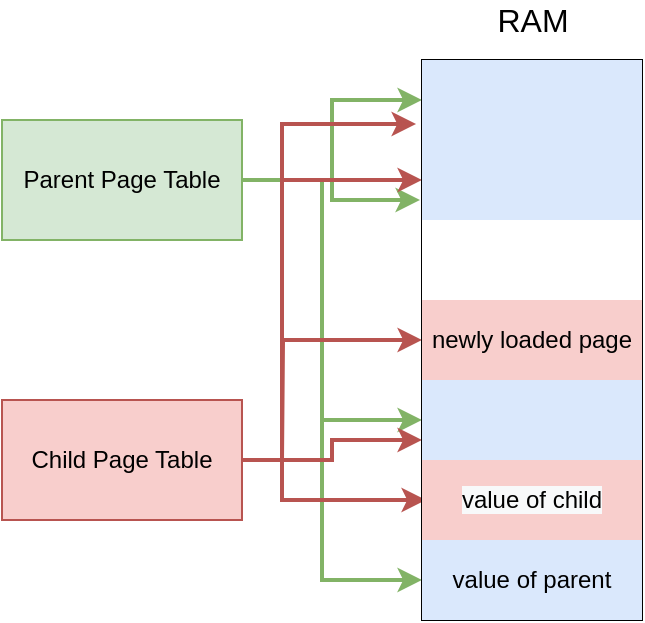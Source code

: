 <mxfile version="13.4.2" type="github">
  <diagram id="czfhkN5AWZ91nqbuj84y" name="Page-1">
    <mxGraphModel dx="2066" dy="1105" grid="1" gridSize="10" guides="1" tooltips="1" connect="1" arrows="1" fold="1" page="1" pageScale="1" pageWidth="827" pageHeight="1169" math="0" shadow="0">
      <root>
        <mxCell id="0" />
        <mxCell id="1" parent="0" />
        <mxCell id="sCZkjAEtWjabLYPIgtKf-26" style="edgeStyle=orthogonalEdgeStyle;rounded=0;orthogonalLoop=1;jettySize=auto;html=1;entryX=0;entryY=0.5;entryDx=0;entryDy=0;strokeWidth=2;fillColor=#d5e8d4;strokeColor=#82b366;" parent="1" source="sCZkjAEtWjabLYPIgtKf-30" target="sCZkjAEtWjabLYPIgtKf-37" edge="1">
          <mxGeometry relative="1" as="geometry" />
        </mxCell>
        <mxCell id="sCZkjAEtWjabLYPIgtKf-27" style="edgeStyle=orthogonalEdgeStyle;rounded=0;orthogonalLoop=1;jettySize=auto;html=1;entryX=-0.009;entryY=0.75;entryDx=0;entryDy=0;entryPerimeter=0;strokeWidth=2;fillColor=#d5e8d4;strokeColor=#82b366;" parent="1" source="sCZkjAEtWjabLYPIgtKf-30" target="sCZkjAEtWjabLYPIgtKf-39" edge="1">
          <mxGeometry relative="1" as="geometry" />
        </mxCell>
        <mxCell id="sCZkjAEtWjabLYPIgtKf-28" style="edgeStyle=orthogonalEdgeStyle;rounded=0;orthogonalLoop=1;jettySize=auto;html=1;entryX=0;entryY=0.5;entryDx=0;entryDy=0;strokeWidth=2;fillColor=#d5e8d4;strokeColor=#82b366;" parent="1" source="sCZkjAEtWjabLYPIgtKf-30" target="sCZkjAEtWjabLYPIgtKf-45" edge="1">
          <mxGeometry relative="1" as="geometry">
            <Array as="points">
              <mxPoint x="960" y="200" />
              <mxPoint x="960" y="320" />
            </Array>
          </mxGeometry>
        </mxCell>
        <mxCell id="sCZkjAEtWjabLYPIgtKf-29" style="edgeStyle=orthogonalEdgeStyle;rounded=0;orthogonalLoop=1;jettySize=auto;html=1;strokeWidth=2;fillColor=#d5e8d4;strokeColor=#82b366;" parent="1" source="sCZkjAEtWjabLYPIgtKf-30" target="sCZkjAEtWjabLYPIgtKf-49" edge="1">
          <mxGeometry relative="1" as="geometry">
            <Array as="points">
              <mxPoint x="960" y="200" />
              <mxPoint x="960" y="400" />
            </Array>
          </mxGeometry>
        </mxCell>
        <mxCell id="sCZkjAEtWjabLYPIgtKf-30" value="Parent Page Table" style="rounded=0;whiteSpace=wrap;html=1;fillColor=#d5e8d4;strokeColor=#82b366;" parent="1" vertex="1">
          <mxGeometry x="800" y="170" width="120" height="60" as="geometry" />
        </mxCell>
        <mxCell id="sCZkjAEtWjabLYPIgtKf-31" style="edgeStyle=orthogonalEdgeStyle;rounded=0;orthogonalLoop=1;jettySize=auto;html=1;entryX=-0.027;entryY=0.8;entryDx=0;entryDy=0;entryPerimeter=0;strokeWidth=2;fillColor=#f8cecc;strokeColor=#b85450;" parent="1" source="sCZkjAEtWjabLYPIgtKf-35" target="sCZkjAEtWjabLYPIgtKf-37" edge="1">
          <mxGeometry relative="1" as="geometry">
            <Array as="points">
              <mxPoint x="940" y="340" />
              <mxPoint x="940" y="172" />
            </Array>
          </mxGeometry>
        </mxCell>
        <mxCell id="sCZkjAEtWjabLYPIgtKf-32" style="edgeStyle=orthogonalEdgeStyle;rounded=0;orthogonalLoop=1;jettySize=auto;html=1;entryX=0;entryY=0.5;entryDx=0;entryDy=0;strokeWidth=2;fillColor=#f8cecc;strokeColor=#b85450;" parent="1" source="sCZkjAEtWjabLYPIgtKf-35" target="sCZkjAEtWjabLYPIgtKf-39" edge="1">
          <mxGeometry relative="1" as="geometry">
            <Array as="points">
              <mxPoint x="940" y="340" />
              <mxPoint x="940" y="200" />
            </Array>
          </mxGeometry>
        </mxCell>
        <mxCell id="sCZkjAEtWjabLYPIgtKf-33" style="edgeStyle=orthogonalEdgeStyle;rounded=0;orthogonalLoop=1;jettySize=auto;html=1;entryX=0;entryY=0.75;entryDx=0;entryDy=0;entryPerimeter=0;strokeWidth=2;fillColor=#f8cecc;strokeColor=#b85450;" parent="1" source="sCZkjAEtWjabLYPIgtKf-35" target="sCZkjAEtWjabLYPIgtKf-45" edge="1">
          <mxGeometry relative="1" as="geometry" />
        </mxCell>
        <mxCell id="sCZkjAEtWjabLYPIgtKf-34" style="edgeStyle=orthogonalEdgeStyle;rounded=0;orthogonalLoop=1;jettySize=auto;html=1;strokeWidth=2;fillColor=#f8cecc;strokeColor=#b85450;" parent="1" source="sCZkjAEtWjabLYPIgtKf-35" edge="1">
          <mxGeometry relative="1" as="geometry">
            <Array as="points">
              <mxPoint x="940" y="340" />
              <mxPoint x="940" y="360" />
              <mxPoint x="1012" y="360" />
            </Array>
            <mxPoint x="1012" y="360" as="targetPoint" />
          </mxGeometry>
        </mxCell>
        <mxCell id="Y8DeE2g3nCDuZwqF8ChS-1" style="edgeStyle=orthogonalEdgeStyle;rounded=0;orthogonalLoop=1;jettySize=auto;html=1;strokeWidth=2;fillColor=#f8cecc;strokeColor=#b85450;" edge="1" parent="1" target="sCZkjAEtWjabLYPIgtKf-43">
          <mxGeometry relative="1" as="geometry">
            <mxPoint x="940" y="340" as="sourcePoint" />
          </mxGeometry>
        </mxCell>
        <mxCell id="sCZkjAEtWjabLYPIgtKf-35" value="Child Page Table" style="rounded=0;whiteSpace=wrap;html=1;fillColor=#f8cecc;strokeColor=#b85450;" parent="1" vertex="1">
          <mxGeometry x="800" y="310" width="120" height="60" as="geometry" />
        </mxCell>
        <mxCell id="sCZkjAEtWjabLYPIgtKf-36" value="" style="shape=table;html=1;whiteSpace=wrap;startSize=0;container=1;collapsible=0;childLayout=tableLayout;" parent="1" vertex="1">
          <mxGeometry x="1010" y="140" width="110" height="280" as="geometry" />
        </mxCell>
        <mxCell id="sCZkjAEtWjabLYPIgtKf-37" value="" style="shape=partialRectangle;html=1;whiteSpace=wrap;collapsible=0;dropTarget=0;pointerEvents=0;fillColor=none;top=0;left=0;bottom=0;right=0;points=[[0,0.5],[1,0.5]];portConstraint=eastwest;" parent="sCZkjAEtWjabLYPIgtKf-36" vertex="1">
          <mxGeometry width="110" height="40" as="geometry" />
        </mxCell>
        <mxCell id="sCZkjAEtWjabLYPIgtKf-38" value="" style="shape=partialRectangle;html=1;whiteSpace=wrap;connectable=0;overflow=hidden;fillColor=#dae8fc;top=0;left=0;bottom=0;right=0;strokeColor=#6c8ebf;" parent="sCZkjAEtWjabLYPIgtKf-37" vertex="1">
          <mxGeometry width="110" height="40" as="geometry" />
        </mxCell>
        <mxCell id="sCZkjAEtWjabLYPIgtKf-39" value="" style="shape=partialRectangle;html=1;whiteSpace=wrap;collapsible=0;dropTarget=0;pointerEvents=0;fillColor=none;top=0;left=0;bottom=0;right=0;points=[[0,0.5],[1,0.5]];portConstraint=eastwest;" parent="sCZkjAEtWjabLYPIgtKf-36" vertex="1">
          <mxGeometry y="40" width="110" height="40" as="geometry" />
        </mxCell>
        <mxCell id="sCZkjAEtWjabLYPIgtKf-40" value="" style="shape=partialRectangle;html=1;whiteSpace=wrap;connectable=0;overflow=hidden;fillColor=#dae8fc;top=0;left=0;bottom=0;right=0;strokeColor=#6c8ebf;" parent="sCZkjAEtWjabLYPIgtKf-39" vertex="1">
          <mxGeometry width="110" height="40" as="geometry" />
        </mxCell>
        <mxCell id="sCZkjAEtWjabLYPIgtKf-41" value="" style="shape=partialRectangle;html=1;whiteSpace=wrap;collapsible=0;dropTarget=0;pointerEvents=0;fillColor=none;top=0;left=0;bottom=0;right=0;points=[[0,0.5],[1,0.5]];portConstraint=eastwest;" parent="sCZkjAEtWjabLYPIgtKf-36" vertex="1">
          <mxGeometry y="80" width="110" height="40" as="geometry" />
        </mxCell>
        <mxCell id="sCZkjAEtWjabLYPIgtKf-42" value="" style="shape=partialRectangle;html=1;whiteSpace=wrap;connectable=0;overflow=hidden;top=0;left=0;bottom=0;right=0;" parent="sCZkjAEtWjabLYPIgtKf-41" vertex="1">
          <mxGeometry width="110" height="40" as="geometry" />
        </mxCell>
        <mxCell id="sCZkjAEtWjabLYPIgtKf-43" value="" style="shape=partialRectangle;html=1;whiteSpace=wrap;collapsible=0;dropTarget=0;pointerEvents=0;fillColor=none;top=0;left=0;bottom=0;right=0;points=[[0,0.5],[1,0.5]];portConstraint=eastwest;" parent="sCZkjAEtWjabLYPIgtKf-36" vertex="1">
          <mxGeometry y="120" width="110" height="40" as="geometry" />
        </mxCell>
        <mxCell id="sCZkjAEtWjabLYPIgtKf-44" value="newly loaded page" style="shape=partialRectangle;html=1;whiteSpace=wrap;connectable=0;overflow=hidden;top=0;left=0;bottom=0;right=0;fillColor=#f8cecc;strokeColor=#b85450;" parent="sCZkjAEtWjabLYPIgtKf-43" vertex="1">
          <mxGeometry width="110" height="40" as="geometry" />
        </mxCell>
        <mxCell id="sCZkjAEtWjabLYPIgtKf-45" value="" style="shape=partialRectangle;html=1;whiteSpace=wrap;collapsible=0;dropTarget=0;pointerEvents=0;fillColor=none;top=0;left=0;bottom=0;right=0;points=[[0,0.5],[1,0.5]];portConstraint=eastwest;" parent="sCZkjAEtWjabLYPIgtKf-36" vertex="1">
          <mxGeometry y="160" width="110" height="40" as="geometry" />
        </mxCell>
        <mxCell id="sCZkjAEtWjabLYPIgtKf-46" value="" style="shape=partialRectangle;html=1;whiteSpace=wrap;connectable=0;overflow=hidden;fillColor=#dae8fc;top=0;left=0;bottom=0;right=0;strokeColor=#6c8ebf;" parent="sCZkjAEtWjabLYPIgtKf-45" vertex="1">
          <mxGeometry width="110" height="40" as="geometry" />
        </mxCell>
        <mxCell id="sCZkjAEtWjabLYPIgtKf-47" value="" style="shape=partialRectangle;html=1;whiteSpace=wrap;collapsible=0;dropTarget=0;pointerEvents=0;fillColor=none;top=0;left=0;bottom=0;right=0;points=[[0,0.5],[1,0.5]];portConstraint=eastwest;" parent="sCZkjAEtWjabLYPIgtKf-36" vertex="1">
          <mxGeometry y="200" width="110" height="40" as="geometry" />
        </mxCell>
        <mxCell id="sCZkjAEtWjabLYPIgtKf-48" value="&lt;span style=&quot;color: rgb(0 , 0 , 0) ; font-family: &amp;#34;helvetica&amp;#34; ; font-size: 12px ; font-style: normal ; font-weight: 400 ; letter-spacing: normal ; text-align: center ; text-indent: 0px ; text-transform: none ; word-spacing: 0px ; background-color: rgb(248 , 249 , 250) ; display: inline ; float: none&quot;&gt;value of child&lt;/span&gt;" style="shape=partialRectangle;html=1;whiteSpace=wrap;connectable=0;overflow=hidden;top=0;left=0;bottom=0;right=0;fillColor=#f8cecc;strokeColor=#b85450;" parent="sCZkjAEtWjabLYPIgtKf-47" vertex="1">
          <mxGeometry width="110" height="40" as="geometry" />
        </mxCell>
        <mxCell id="sCZkjAEtWjabLYPIgtKf-49" value="" style="shape=partialRectangle;html=1;whiteSpace=wrap;collapsible=0;dropTarget=0;pointerEvents=0;fillColor=none;top=0;left=0;bottom=0;right=0;points=[[0,0.5],[1,0.5]];portConstraint=eastwest;" parent="sCZkjAEtWjabLYPIgtKf-36" vertex="1">
          <mxGeometry y="240" width="110" height="40" as="geometry" />
        </mxCell>
        <mxCell id="sCZkjAEtWjabLYPIgtKf-50" value="value of parent" style="shape=partialRectangle;html=1;whiteSpace=wrap;connectable=0;overflow=hidden;fillColor=#dae8fc;top=0;left=0;bottom=0;right=0;strokeColor=#6c8ebf;" parent="sCZkjAEtWjabLYPIgtKf-49" vertex="1">
          <mxGeometry width="110" height="40" as="geometry" />
        </mxCell>
        <mxCell id="2" value="&lt;font style=&quot;font-size: 16px&quot;&gt;RAM&lt;/font&gt;" style="text;html=1;align=center;verticalAlign=middle;resizable=0;points=[];autosize=1;" vertex="1" parent="1">
          <mxGeometry x="1040" y="110" width="50" height="20" as="geometry" />
        </mxCell>
      </root>
    </mxGraphModel>
  </diagram>
</mxfile>
